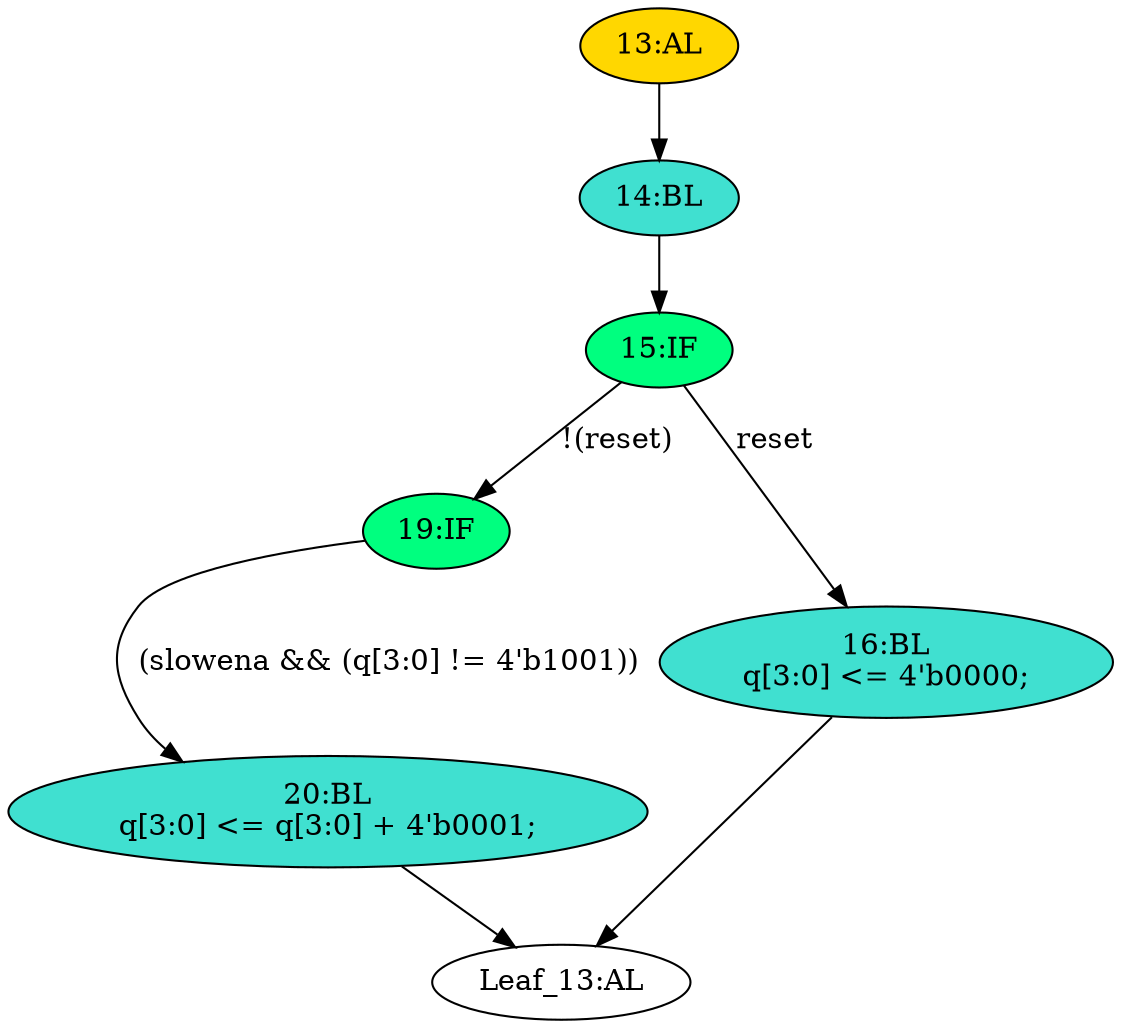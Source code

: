 strict digraph "" {
	node [label="\N"];
	"13:AL"	[ast="<pyverilog.vparser.ast.Always object at 0x7fecccda83d0>",
		clk_sens=True,
		fillcolor=gold,
		label="13:AL",
		sens="['clk']",
		statements="[]",
		style=filled,
		typ=Always,
		use_var="['reset', 'q', 'slowena']"];
	"14:BL"	[ast="<pyverilog.vparser.ast.Block object at 0x7fecccd97990>",
		fillcolor=turquoise,
		label="14:BL",
		statements="[]",
		style=filled,
		typ=Block];
	"13:AL" -> "14:BL"	[cond="[]",
		lineno=None];
	"20:BL"	[ast="<pyverilog.vparser.ast.Block object at 0x7fecccd97b50>",
		fillcolor=turquoise,
		label="20:BL
q[3:0] <= q[3:0] + 4'b0001;",
		statements="[<pyverilog.vparser.ast.NonblockingSubstitution object at 0x7fecccd97b90>]",
		style=filled,
		typ=Block];
	"Leaf_13:AL"	[def_var="['q']",
		label="Leaf_13:AL"];
	"20:BL" -> "Leaf_13:AL"	[cond="[]",
		lineno=None];
	"19:IF"	[ast="<pyverilog.vparser.ast.IfStatement object at 0x7fecccd97ad0>",
		fillcolor=springgreen,
		label="19:IF",
		statements="[]",
		style=filled,
		typ=IfStatement];
	"19:IF" -> "20:BL"	[cond="['slowena', 'q']",
		label="(slowena && (q[3:0] != 4'b1001))",
		lineno=19];
	"15:IF"	[ast="<pyverilog.vparser.ast.IfStatement object at 0x7fecccd97a50>",
		fillcolor=springgreen,
		label="15:IF",
		statements="[]",
		style=filled,
		typ=IfStatement];
	"15:IF" -> "19:IF"	[cond="['reset']",
		label="!(reset)",
		lineno=15];
	"16:BL"	[ast="<pyverilog.vparser.ast.Block object at 0x7fecccda8150>",
		fillcolor=turquoise,
		label="16:BL
q[3:0] <= 4'b0000;",
		statements="[<pyverilog.vparser.ast.NonblockingSubstitution object at 0x7fecccda8190>]",
		style=filled,
		typ=Block];
	"15:IF" -> "16:BL"	[cond="['reset']",
		label=reset,
		lineno=15];
	"14:BL" -> "15:IF"	[cond="[]",
		lineno=None];
	"16:BL" -> "Leaf_13:AL"	[cond="[]",
		lineno=None];
}

